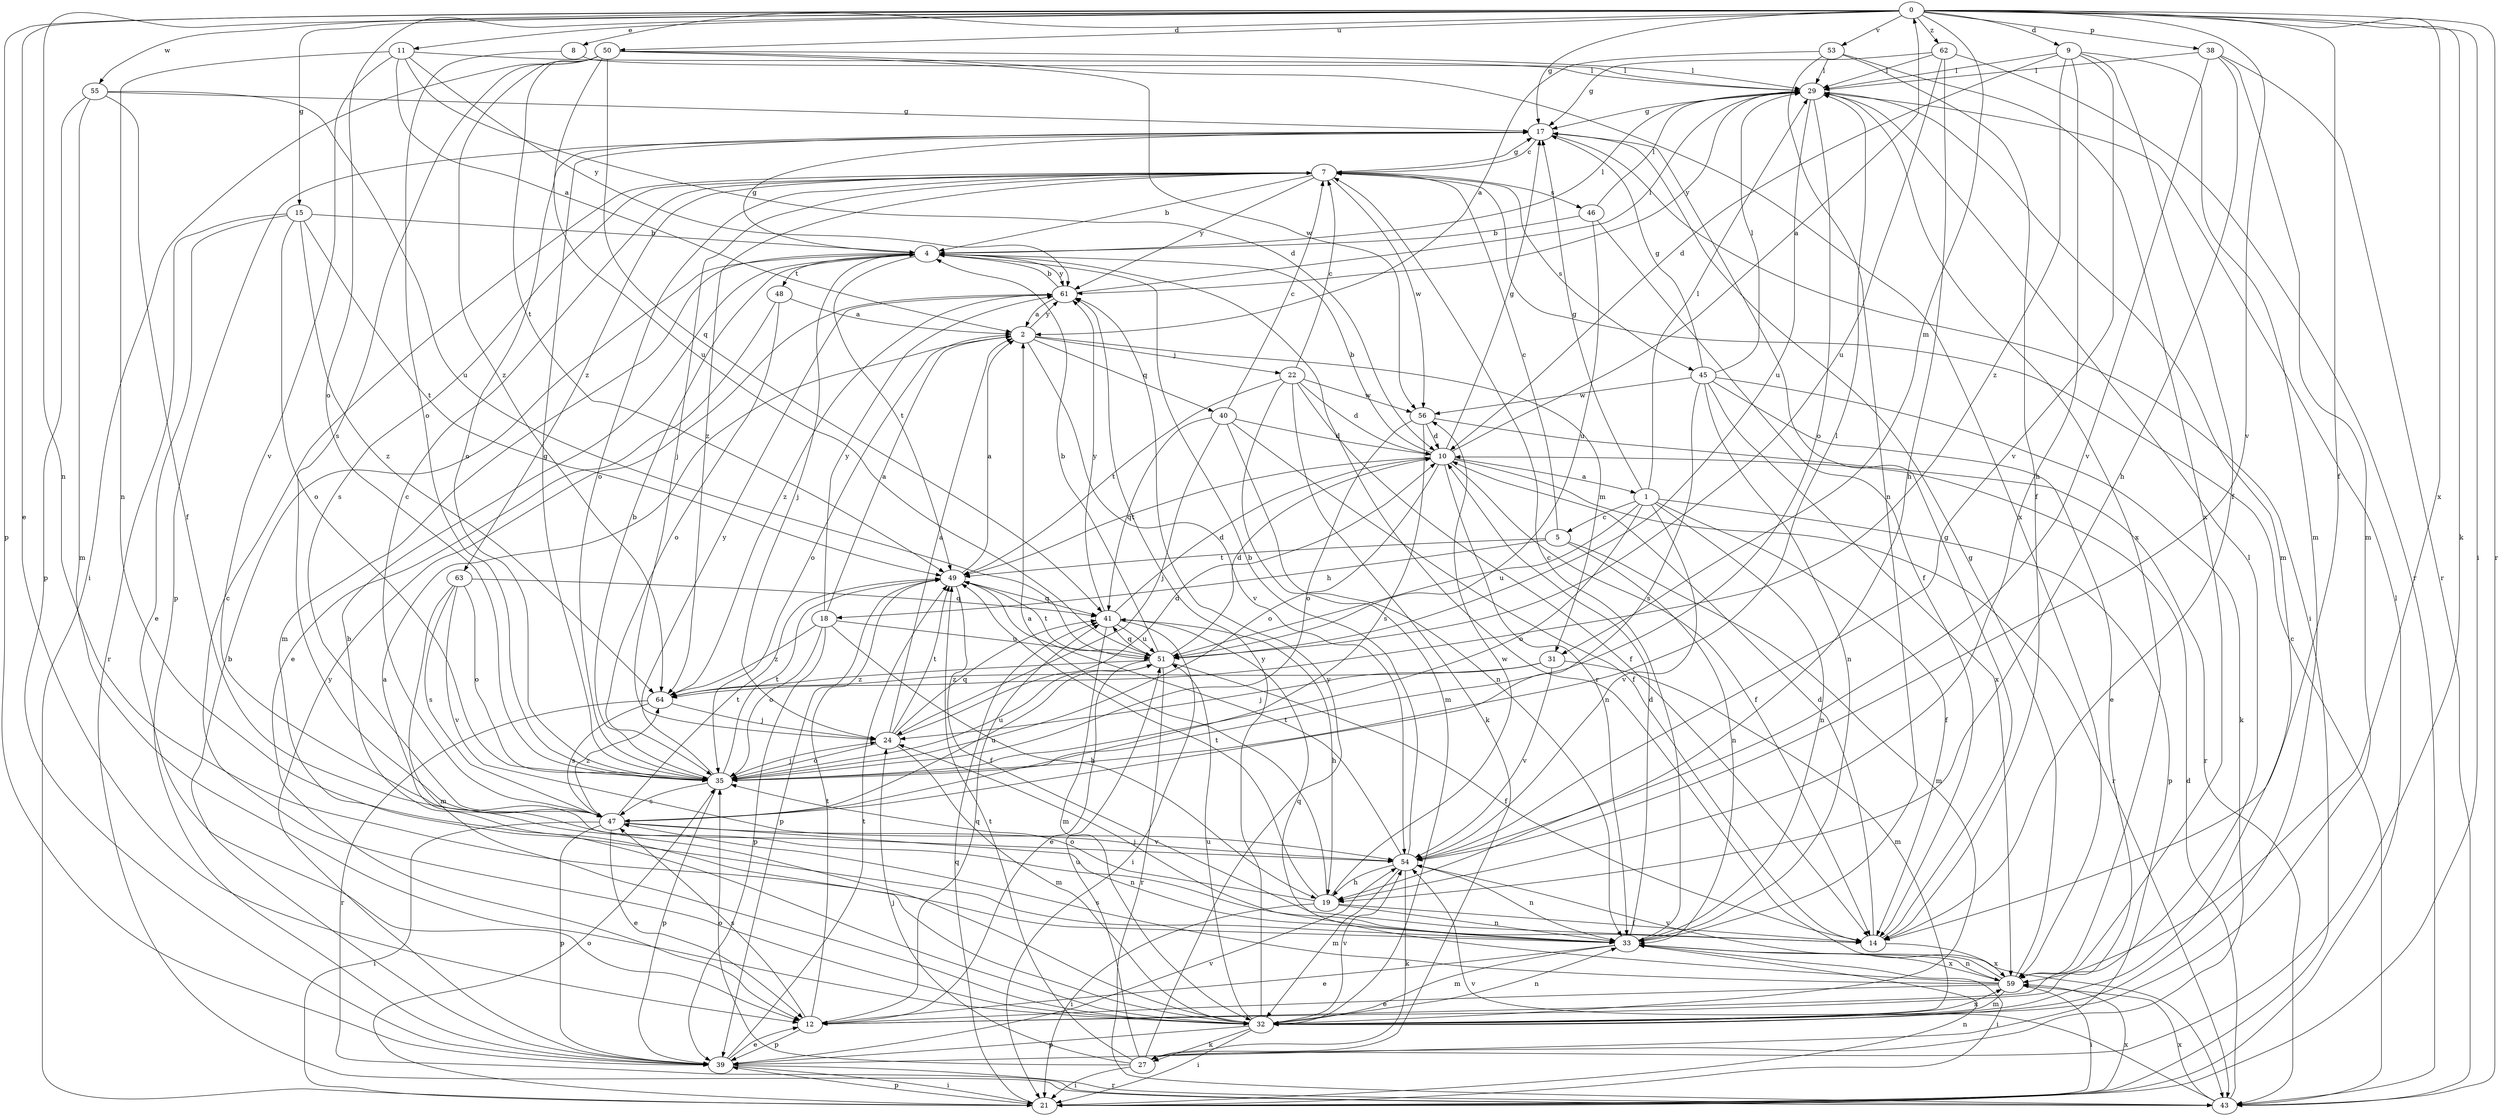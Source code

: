 strict digraph  {
0;
1;
2;
4;
5;
7;
8;
9;
10;
11;
12;
14;
15;
17;
18;
19;
21;
22;
24;
27;
29;
31;
32;
33;
35;
38;
39;
40;
41;
43;
45;
46;
47;
48;
49;
50;
51;
53;
54;
55;
56;
59;
61;
62;
63;
64;
0 -> 8  [label=d];
0 -> 9  [label=d];
0 -> 11  [label=e];
0 -> 12  [label=e];
0 -> 14  [label=f];
0 -> 15  [label=g];
0 -> 17  [label=g];
0 -> 21  [label=i];
0 -> 27  [label=k];
0 -> 31  [label=m];
0 -> 33  [label=n];
0 -> 35  [label=o];
0 -> 38  [label=p];
0 -> 39  [label=p];
0 -> 43  [label=r];
0 -> 50  [label=u];
0 -> 53  [label=v];
0 -> 54  [label=v];
0 -> 55  [label=w];
0 -> 59  [label=x];
0 -> 62  [label=z];
1 -> 5  [label=c];
1 -> 14  [label=f];
1 -> 17  [label=g];
1 -> 29  [label=l];
1 -> 33  [label=n];
1 -> 35  [label=o];
1 -> 39  [label=p];
1 -> 51  [label=u];
1 -> 54  [label=v];
2 -> 22  [label=j];
2 -> 31  [label=m];
2 -> 35  [label=o];
2 -> 40  [label=q];
2 -> 54  [label=v];
2 -> 61  [label=y];
4 -> 17  [label=g];
4 -> 24  [label=j];
4 -> 29  [label=l];
4 -> 32  [label=m];
4 -> 43  [label=r];
4 -> 48  [label=t];
4 -> 49  [label=t];
4 -> 61  [label=y];
5 -> 7  [label=c];
5 -> 18  [label=h];
5 -> 32  [label=m];
5 -> 33  [label=n];
5 -> 49  [label=t];
7 -> 4  [label=b];
7 -> 17  [label=g];
7 -> 24  [label=j];
7 -> 35  [label=o];
7 -> 45  [label=s];
7 -> 46  [label=s];
7 -> 47  [label=s];
7 -> 56  [label=w];
7 -> 61  [label=y];
7 -> 63  [label=z];
7 -> 64  [label=z];
8 -> 29  [label=l];
8 -> 35  [label=o];
9 -> 10  [label=d];
9 -> 14  [label=f];
9 -> 19  [label=h];
9 -> 29  [label=l];
9 -> 32  [label=m];
9 -> 54  [label=v];
9 -> 64  [label=z];
10 -> 0  [label=a];
10 -> 1  [label=a];
10 -> 4  [label=b];
10 -> 14  [label=f];
10 -> 17  [label=g];
10 -> 33  [label=n];
10 -> 35  [label=o];
10 -> 43  [label=r];
10 -> 49  [label=t];
11 -> 2  [label=a];
11 -> 10  [label=d];
11 -> 29  [label=l];
11 -> 33  [label=n];
11 -> 54  [label=v];
11 -> 61  [label=y];
12 -> 29  [label=l];
12 -> 39  [label=p];
12 -> 41  [label=q];
12 -> 47  [label=s];
12 -> 49  [label=t];
14 -> 10  [label=d];
14 -> 17  [label=g];
14 -> 59  [label=x];
15 -> 4  [label=b];
15 -> 12  [label=e];
15 -> 35  [label=o];
15 -> 43  [label=r];
15 -> 49  [label=t];
15 -> 64  [label=z];
17 -> 7  [label=c];
17 -> 21  [label=i];
17 -> 35  [label=o];
17 -> 39  [label=p];
18 -> 2  [label=a];
18 -> 19  [label=h];
18 -> 35  [label=o];
18 -> 39  [label=p];
18 -> 51  [label=u];
18 -> 61  [label=y];
18 -> 64  [label=z];
19 -> 2  [label=a];
19 -> 14  [label=f];
19 -> 21  [label=i];
19 -> 33  [label=n];
19 -> 35  [label=o];
19 -> 49  [label=t];
19 -> 56  [label=w];
21 -> 29  [label=l];
21 -> 33  [label=n];
21 -> 35  [label=o];
21 -> 39  [label=p];
21 -> 41  [label=q];
21 -> 59  [label=x];
22 -> 7  [label=c];
22 -> 10  [label=d];
22 -> 14  [label=f];
22 -> 27  [label=k];
22 -> 32  [label=m];
22 -> 49  [label=t];
22 -> 56  [label=w];
24 -> 2  [label=a];
24 -> 10  [label=d];
24 -> 32  [label=m];
24 -> 35  [label=o];
24 -> 41  [label=q];
24 -> 49  [label=t];
27 -> 21  [label=i];
27 -> 24  [label=j];
27 -> 35  [label=o];
27 -> 49  [label=t];
27 -> 51  [label=u];
27 -> 61  [label=y];
29 -> 17  [label=g];
29 -> 32  [label=m];
29 -> 35  [label=o];
29 -> 51  [label=u];
29 -> 59  [label=x];
29 -> 61  [label=y];
31 -> 24  [label=j];
31 -> 32  [label=m];
31 -> 54  [label=v];
31 -> 64  [label=z];
32 -> 2  [label=a];
32 -> 4  [label=b];
32 -> 7  [label=c];
32 -> 21  [label=i];
32 -> 27  [label=k];
32 -> 33  [label=n];
32 -> 39  [label=p];
32 -> 51  [label=u];
32 -> 54  [label=v];
32 -> 59  [label=x];
32 -> 61  [label=y];
33 -> 7  [label=c];
33 -> 10  [label=d];
33 -> 12  [label=e];
33 -> 21  [label=i];
33 -> 24  [label=j];
33 -> 32  [label=m];
33 -> 59  [label=x];
35 -> 4  [label=b];
35 -> 17  [label=g];
35 -> 24  [label=j];
35 -> 29  [label=l];
35 -> 39  [label=p];
35 -> 47  [label=s];
35 -> 49  [label=t];
35 -> 51  [label=u];
35 -> 61  [label=y];
38 -> 19  [label=h];
38 -> 29  [label=l];
38 -> 32  [label=m];
38 -> 43  [label=r];
38 -> 54  [label=v];
39 -> 4  [label=b];
39 -> 12  [label=e];
39 -> 21  [label=i];
39 -> 43  [label=r];
39 -> 49  [label=t];
39 -> 54  [label=v];
39 -> 61  [label=y];
40 -> 7  [label=c];
40 -> 10  [label=d];
40 -> 14  [label=f];
40 -> 24  [label=j];
40 -> 33  [label=n];
40 -> 41  [label=q];
41 -> 10  [label=d];
41 -> 19  [label=h];
41 -> 21  [label=i];
41 -> 32  [label=m];
41 -> 51  [label=u];
41 -> 61  [label=y];
43 -> 7  [label=c];
43 -> 10  [label=d];
43 -> 54  [label=v];
43 -> 59  [label=x];
45 -> 12  [label=e];
45 -> 17  [label=g];
45 -> 27  [label=k];
45 -> 29  [label=l];
45 -> 33  [label=n];
45 -> 47  [label=s];
45 -> 56  [label=w];
45 -> 59  [label=x];
46 -> 4  [label=b];
46 -> 14  [label=f];
46 -> 29  [label=l];
46 -> 51  [label=u];
47 -> 7  [label=c];
47 -> 12  [label=e];
47 -> 21  [label=i];
47 -> 33  [label=n];
47 -> 39  [label=p];
47 -> 49  [label=t];
47 -> 51  [label=u];
47 -> 54  [label=v];
47 -> 64  [label=z];
48 -> 2  [label=a];
48 -> 12  [label=e];
48 -> 35  [label=o];
49 -> 2  [label=a];
49 -> 14  [label=f];
49 -> 39  [label=p];
49 -> 41  [label=q];
50 -> 21  [label=i];
50 -> 29  [label=l];
50 -> 41  [label=q];
50 -> 47  [label=s];
50 -> 49  [label=t];
50 -> 51  [label=u];
50 -> 56  [label=w];
50 -> 59  [label=x];
50 -> 64  [label=z];
51 -> 4  [label=b];
51 -> 10  [label=d];
51 -> 12  [label=e];
51 -> 14  [label=f];
51 -> 41  [label=q];
51 -> 43  [label=r];
51 -> 49  [label=t];
51 -> 64  [label=z];
53 -> 2  [label=a];
53 -> 14  [label=f];
53 -> 29  [label=l];
53 -> 33  [label=n];
53 -> 59  [label=x];
54 -> 4  [label=b];
54 -> 19  [label=h];
54 -> 27  [label=k];
54 -> 32  [label=m];
54 -> 33  [label=n];
54 -> 49  [label=t];
55 -> 14  [label=f];
55 -> 17  [label=g];
55 -> 32  [label=m];
55 -> 39  [label=p];
55 -> 51  [label=u];
56 -> 10  [label=d];
56 -> 35  [label=o];
56 -> 43  [label=r];
56 -> 47  [label=s];
59 -> 12  [label=e];
59 -> 17  [label=g];
59 -> 21  [label=i];
59 -> 32  [label=m];
59 -> 33  [label=n];
59 -> 41  [label=q];
59 -> 47  [label=s];
59 -> 54  [label=v];
61 -> 2  [label=a];
61 -> 4  [label=b];
61 -> 29  [label=l];
61 -> 64  [label=z];
62 -> 17  [label=g];
62 -> 19  [label=h];
62 -> 29  [label=l];
62 -> 43  [label=r];
62 -> 51  [label=u];
63 -> 32  [label=m];
63 -> 35  [label=o];
63 -> 41  [label=q];
63 -> 47  [label=s];
63 -> 54  [label=v];
64 -> 24  [label=j];
64 -> 43  [label=r];
64 -> 47  [label=s];
}
